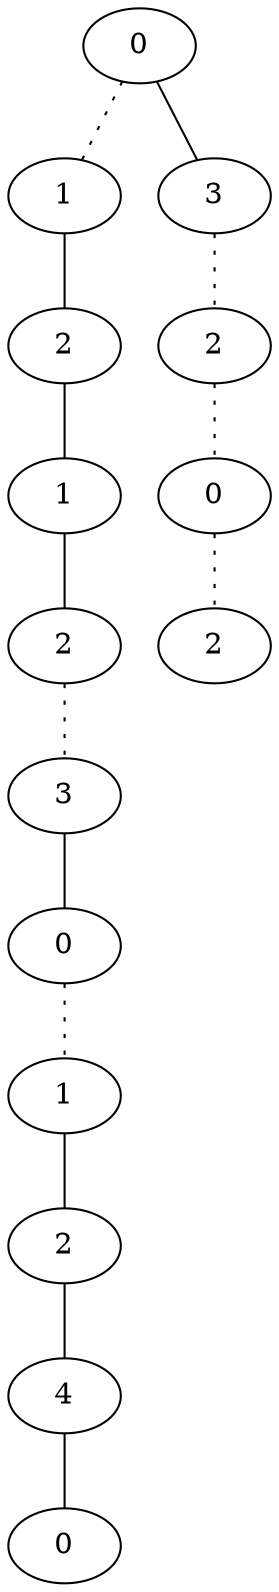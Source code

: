 graph {
a0[label=0];
a1[label=1];
a2[label=2];
a3[label=1];
a4[label=2];
a5[label=3];
a6[label=0];
a7[label=1];
a8[label=2];
a9[label=4];
a10[label=0];
a11[label=3];
a12[label=2];
a13[label=0];
a14[label=2];
a0 -- a1 [style=dotted];
a0 -- a11;
a1 -- a2;
a2 -- a3;
a3 -- a4;
a4 -- a5 [style=dotted];
a5 -- a6;
a6 -- a7 [style=dotted];
a7 -- a8;
a8 -- a9;
a9 -- a10;
a11 -- a12 [style=dotted];
a12 -- a13 [style=dotted];
a13 -- a14 [style=dotted];
}
